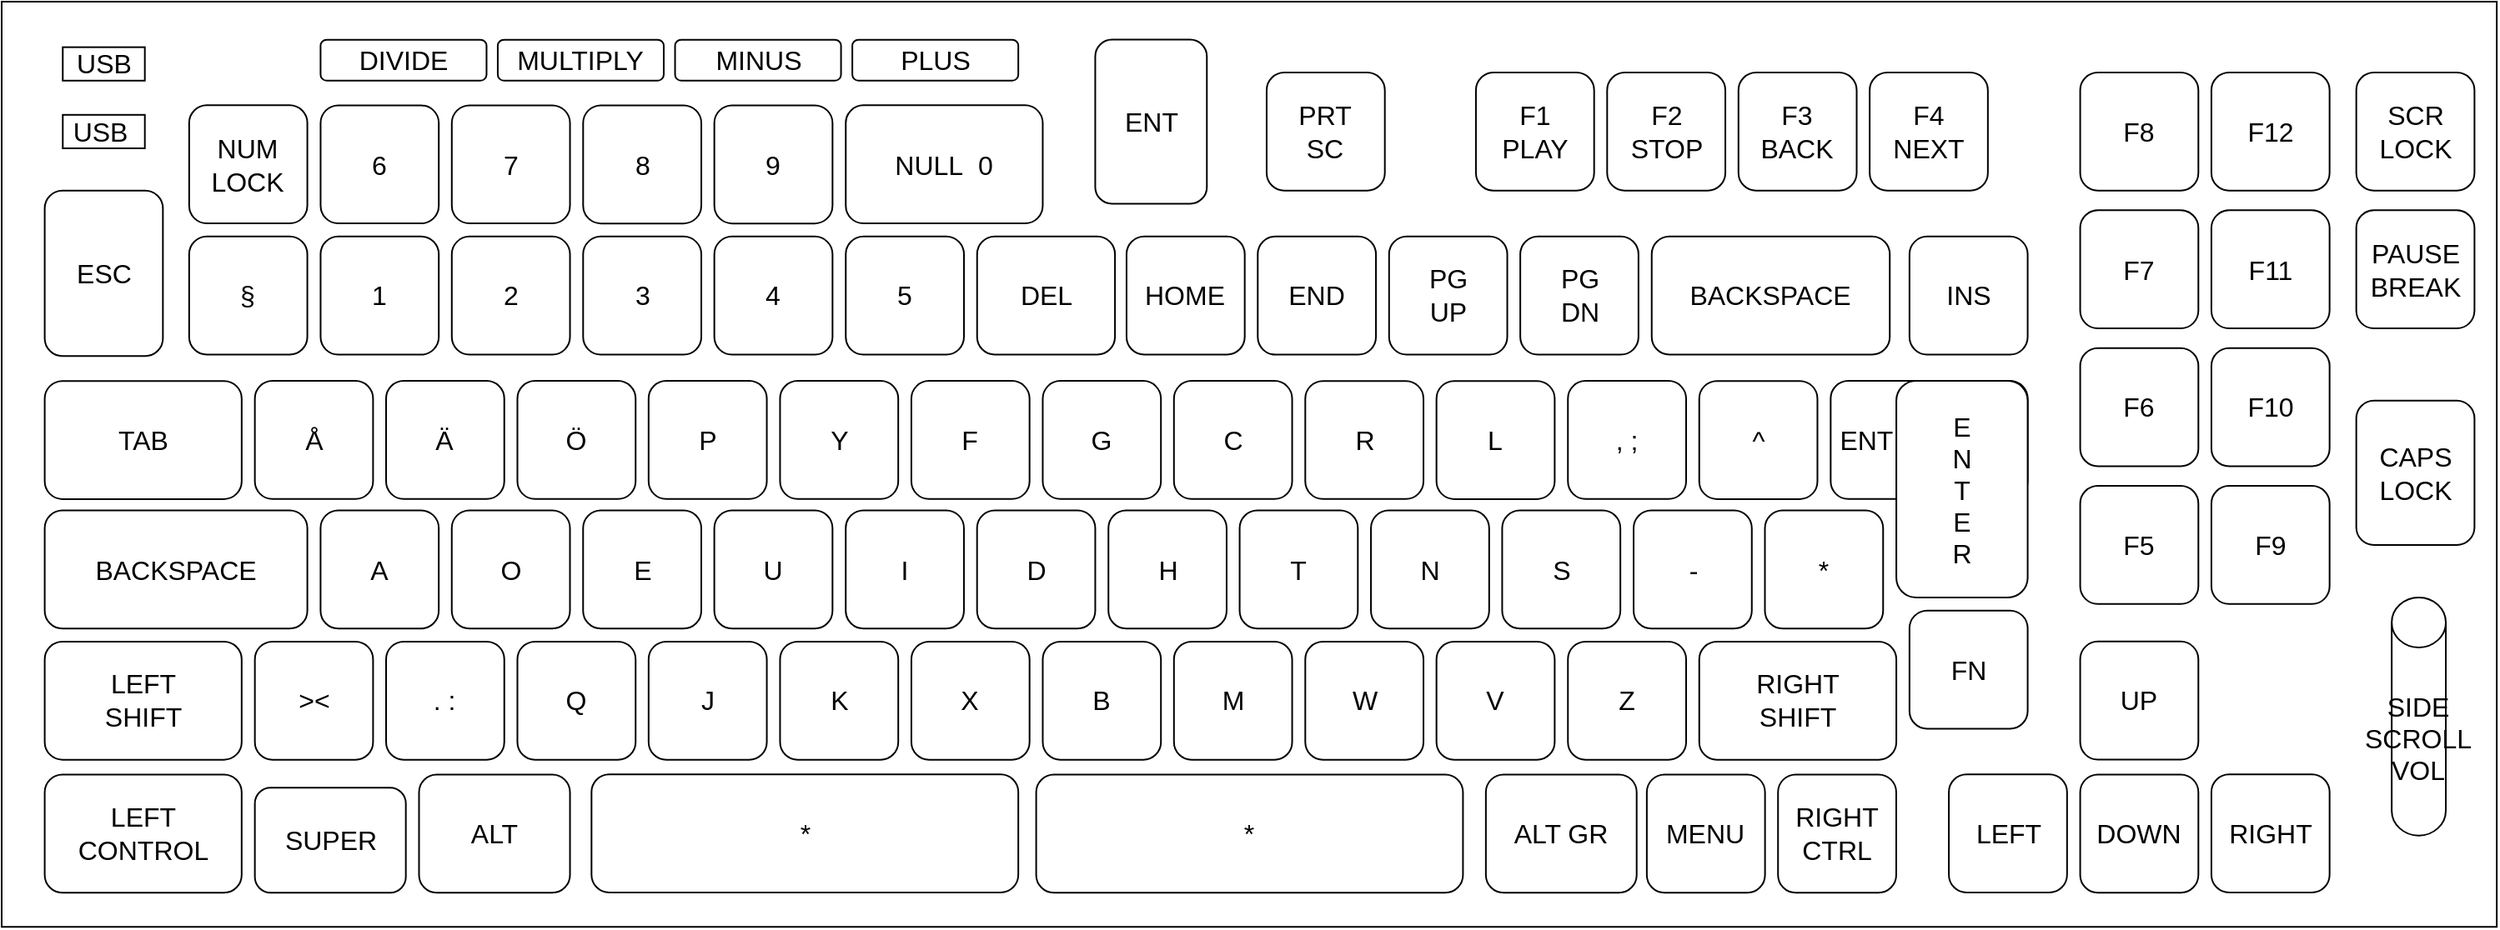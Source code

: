 <mxfile version="21.0.8" type="github">
  <diagram name="Page-1" id="JS-cLpcxclalIU3ONohO">
    <mxGraphModel dx="1603" dy="910" grid="1" gridSize="3.937" guides="1" tooltips="1" connect="1" arrows="1" fold="1" page="1" pageScale="1" pageWidth="3300" pageHeight="2339" math="0" shadow="0">
      <root>
        <mxCell id="0" />
        <mxCell id="1" parent="0" />
        <mxCell id="Pk6OdRl_OsFUWsNNm7xF-214" value="" style="rounded=0;whiteSpace=wrap;html=1;fontSize=16;" vertex="1" parent="1">
          <mxGeometry width="1496.06" height="555.12" as="geometry" />
        </mxCell>
        <mxCell id="Pk6OdRl_OsFUWsNNm7xF-215" value="9" style="rounded=1;whiteSpace=wrap;html=1;fontSize=16;" vertex="1" parent="1">
          <mxGeometry x="427.317" y="62.197" width="70.87" height="70.87" as="geometry" />
        </mxCell>
        <mxCell id="Pk6OdRl_OsFUWsNNm7xF-216" value="8" style="rounded=1;whiteSpace=wrap;html=1;fontSize=16;" vertex="1" parent="1">
          <mxGeometry x="348.644" y="62.194" width="70.87" height="70.87" as="geometry" />
        </mxCell>
        <mxCell id="Pk6OdRl_OsFUWsNNm7xF-217" value="7" style="rounded=1;whiteSpace=wrap;html=1;fontSize=16;" vertex="1" parent="1">
          <mxGeometry x="269.901" y="62.191" width="70.87" height="70.87" as="geometry" />
        </mxCell>
        <mxCell id="Pk6OdRl_OsFUWsNNm7xF-218" value="6" style="rounded=1;whiteSpace=wrap;html=1;fontSize=16;" vertex="1" parent="1">
          <mxGeometry x="191.228" y="62.188" width="70.87" height="70.87" as="geometry" />
        </mxCell>
        <mxCell id="Pk6OdRl_OsFUWsNNm7xF-219" value="4" style="rounded=1;whiteSpace=wrap;html=1;fontSize=16;" vertex="1" parent="1">
          <mxGeometry x="427.314" y="140.934" width="70.87" height="70.87" as="geometry" />
        </mxCell>
        <mxCell id="Pk6OdRl_OsFUWsNNm7xF-220" value="3" style="rounded=1;whiteSpace=wrap;html=1;fontSize=16;" vertex="1" parent="1">
          <mxGeometry x="348.641" y="140.931" width="70.87" height="70.87" as="geometry" />
        </mxCell>
        <mxCell id="Pk6OdRl_OsFUWsNNm7xF-221" value="2" style="rounded=1;whiteSpace=wrap;html=1;fontSize=16;" vertex="1" parent="1">
          <mxGeometry x="269.898" y="140.928" width="70.87" height="70.87" as="geometry" />
        </mxCell>
        <mxCell id="Pk6OdRl_OsFUWsNNm7xF-222" value="1" style="rounded=1;whiteSpace=wrap;html=1;fontSize=16;" vertex="1" parent="1">
          <mxGeometry x="191.225" y="140.925" width="70.87" height="70.87" as="geometry" />
        </mxCell>
        <mxCell id="Pk6OdRl_OsFUWsNNm7xF-223" value="5" style="rounded=1;whiteSpace=wrap;html=1;fontSize=16;" vertex="1" parent="1">
          <mxGeometry x="506.122" y="140.922" width="70.87" height="70.87" as="geometry" />
        </mxCell>
        <mxCell id="Pk6OdRl_OsFUWsNNm7xF-224" value="NULL&amp;nbsp; 0" style="rounded=1;whiteSpace=wrap;html=1;fontSize=16;" vertex="1" parent="1">
          <mxGeometry x="506.12" y="62.18" width="118.11" height="70.86" as="geometry" />
        </mxCell>
        <mxCell id="Pk6OdRl_OsFUWsNNm7xF-225" value="DEL" style="rounded=1;whiteSpace=wrap;html=1;fontSize=16;" vertex="1" parent="1">
          <mxGeometry x="584.87" y="140.9" width="82.67" height="70.87" as="geometry" />
        </mxCell>
        <mxCell id="Pk6OdRl_OsFUWsNNm7xF-226" value="P" style="rounded=1;whiteSpace=wrap;html=1;fontSize=16;" vertex="1" parent="1">
          <mxGeometry x="387.911" y="227.551" width="70.87" height="70.87" as="geometry" />
        </mxCell>
        <mxCell id="Pk6OdRl_OsFUWsNNm7xF-227" value="Ö" style="rounded=1;whiteSpace=wrap;html=1;fontSize=16;" vertex="1" parent="1">
          <mxGeometry x="309.238" y="227.548" width="70.87" height="70.87" as="geometry" />
        </mxCell>
        <mxCell id="Pk6OdRl_OsFUWsNNm7xF-228" value="Ä" style="rounded=1;whiteSpace=wrap;html=1;fontSize=16;" vertex="1" parent="1">
          <mxGeometry x="230.495" y="227.545" width="70.87" height="70.87" as="geometry" />
        </mxCell>
        <mxCell id="Pk6OdRl_OsFUWsNNm7xF-229" value="Å" style="rounded=1;whiteSpace=wrap;html=1;fontSize=16;" vertex="1" parent="1">
          <mxGeometry x="151.822" y="227.542" width="70.87" height="70.87" as="geometry" />
        </mxCell>
        <mxCell id="Pk6OdRl_OsFUWsNNm7xF-230" value="Y" style="rounded=1;whiteSpace=wrap;html=1;fontSize=16;" vertex="1" parent="1">
          <mxGeometry x="466.719" y="227.539" width="70.87" height="70.87" as="geometry" />
        </mxCell>
        <mxCell id="Pk6OdRl_OsFUWsNNm7xF-231" value="F" style="rounded=1;whiteSpace=wrap;html=1;fontSize=16;" vertex="1" parent="1">
          <mxGeometry x="545.456" y="227.556" width="70.87" height="70.87" as="geometry" />
        </mxCell>
        <mxCell id="Pk6OdRl_OsFUWsNNm7xF-232" value="L" style="rounded=1;whiteSpace=wrap;html=1;fontSize=16;" vertex="1" parent="1">
          <mxGeometry x="860.318" y="227.568" width="70.87" height="70.87" as="geometry" />
        </mxCell>
        <mxCell id="Pk6OdRl_OsFUWsNNm7xF-233" value="R" style="rounded=1;whiteSpace=wrap;html=1;fontSize=16;" vertex="1" parent="1">
          <mxGeometry x="781.645" y="227.565" width="70.87" height="70.87" as="geometry" />
        </mxCell>
        <mxCell id="Pk6OdRl_OsFUWsNNm7xF-234" value="C" style="rounded=1;whiteSpace=wrap;html=1;fontSize=16;" vertex="1" parent="1">
          <mxGeometry x="702.902" y="227.562" width="70.87" height="70.87" as="geometry" />
        </mxCell>
        <mxCell id="Pk6OdRl_OsFUWsNNm7xF-235" value="G" style="rounded=1;whiteSpace=wrap;html=1;fontSize=16;" vertex="1" parent="1">
          <mxGeometry x="624.229" y="227.559" width="70.87" height="70.87" as="geometry" />
        </mxCell>
        <mxCell id="Pk6OdRl_OsFUWsNNm7xF-236" value=", ;" style="rounded=1;whiteSpace=wrap;html=1;fontSize=16;" vertex="1" parent="1">
          <mxGeometry x="939.126" y="227.556" width="70.87" height="70.87" as="geometry" />
        </mxCell>
        <mxCell id="Pk6OdRl_OsFUWsNNm7xF-237" value="^" style="rounded=1;whiteSpace=wrap;html=1;fontSize=16;" vertex="1" parent="1">
          <mxGeometry x="1017.863" y="227.573" width="70.87" height="70.87" as="geometry" />
        </mxCell>
        <mxCell id="Pk6OdRl_OsFUWsNNm7xF-238" value="PG&lt;br&gt;DN" style="rounded=1;whiteSpace=wrap;html=1;fontSize=16;" vertex="1" parent="1">
          <mxGeometry x="910.565" y="140.915" width="70.87" height="70.87" as="geometry" />
        </mxCell>
        <mxCell id="Pk6OdRl_OsFUWsNNm7xF-239" value="PG&lt;br&gt;UP" style="rounded=1;whiteSpace=wrap;html=1;fontSize=16;" vertex="1" parent="1">
          <mxGeometry x="831.892" y="140.912" width="70.87" height="70.87" as="geometry" />
        </mxCell>
        <mxCell id="Pk6OdRl_OsFUWsNNm7xF-240" value="END" style="rounded=1;whiteSpace=wrap;html=1;fontSize=16;" vertex="1" parent="1">
          <mxGeometry x="753.149" y="140.909" width="70.87" height="70.87" as="geometry" />
        </mxCell>
        <mxCell id="Pk6OdRl_OsFUWsNNm7xF-241" value="HOME" style="rounded=1;whiteSpace=wrap;html=1;fontSize=16;" vertex="1" parent="1">
          <mxGeometry x="674.476" y="140.906" width="70.87" height="70.87" as="geometry" />
        </mxCell>
        <mxCell id="Pk6OdRl_OsFUWsNNm7xF-242" value="BACKSPACE" style="rounded=1;whiteSpace=wrap;html=1;fontSize=16;" vertex="1" parent="1">
          <mxGeometry x="989.37" y="140.9" width="142.74" height="70.87" as="geometry" />
        </mxCell>
        <mxCell id="Pk6OdRl_OsFUWsNNm7xF-243" value="INS" style="rounded=1;whiteSpace=wrap;html=1;fontSize=16;" vertex="1" parent="1">
          <mxGeometry x="1143.93" y="140.93" width="70.86" height="70.87" as="geometry" />
        </mxCell>
        <mxCell id="Pk6OdRl_OsFUWsNNm7xF-244" value="TAB" style="rounded=1;whiteSpace=wrap;html=1;fontSize=16;" vertex="1" parent="1">
          <mxGeometry x="25.81" y="227.57" width="118.11" height="70.87" as="geometry" />
        </mxCell>
        <mxCell id="Pk6OdRl_OsFUWsNNm7xF-245" value="DIVIDE" style="rounded=1;whiteSpace=wrap;html=1;fontSize=16;" vertex="1" parent="1">
          <mxGeometry x="191.21" y="22.82" width="99.52" height="24.57" as="geometry" />
        </mxCell>
        <mxCell id="Pk6OdRl_OsFUWsNNm7xF-246" value="ENT" style="rounded=1;whiteSpace=wrap;html=1;fontSize=16;" vertex="1" parent="1">
          <mxGeometry x="655.71" y="22.81" width="66.93" height="98.42" as="geometry" />
        </mxCell>
        <mxCell id="Pk6OdRl_OsFUWsNNm7xF-247" value="U" style="rounded=1;whiteSpace=wrap;html=1;fontSize=16;" vertex="1" parent="1">
          <mxGeometry x="427.298" y="305.228" width="70.87" height="70.87" as="geometry" />
        </mxCell>
        <mxCell id="Pk6OdRl_OsFUWsNNm7xF-248" value="E" style="rounded=1;whiteSpace=wrap;html=1;fontSize=16;" vertex="1" parent="1">
          <mxGeometry x="348.625" y="305.225" width="70.87" height="70.87" as="geometry" />
        </mxCell>
        <mxCell id="Pk6OdRl_OsFUWsNNm7xF-249" value="O" style="rounded=1;whiteSpace=wrap;html=1;fontSize=16;" vertex="1" parent="1">
          <mxGeometry x="269.882" y="305.222" width="70.87" height="70.87" as="geometry" />
        </mxCell>
        <mxCell id="Pk6OdRl_OsFUWsNNm7xF-250" value="A" style="rounded=1;whiteSpace=wrap;html=1;fontSize=16;" vertex="1" parent="1">
          <mxGeometry x="191.209" y="305.219" width="70.87" height="70.87" as="geometry" />
        </mxCell>
        <mxCell id="Pk6OdRl_OsFUWsNNm7xF-251" value="I" style="rounded=1;whiteSpace=wrap;html=1;fontSize=16;" vertex="1" parent="1">
          <mxGeometry x="506.106" y="305.216" width="70.87" height="70.87" as="geometry" />
        </mxCell>
        <mxCell id="Pk6OdRl_OsFUWsNNm7xF-252" value="D" style="rounded=1;whiteSpace=wrap;html=1;fontSize=16;" vertex="1" parent="1">
          <mxGeometry x="584.843" y="305.233" width="70.87" height="70.87" as="geometry" />
        </mxCell>
        <mxCell id="Pk6OdRl_OsFUWsNNm7xF-253" value="S" style="rounded=1;whiteSpace=wrap;html=1;fontSize=16;" vertex="1" parent="1">
          <mxGeometry x="899.705" y="305.245" width="70.87" height="70.87" as="geometry" />
        </mxCell>
        <mxCell id="Pk6OdRl_OsFUWsNNm7xF-254" value="N" style="rounded=1;whiteSpace=wrap;html=1;fontSize=16;" vertex="1" parent="1">
          <mxGeometry x="821.032" y="305.242" width="70.87" height="70.87" as="geometry" />
        </mxCell>
        <mxCell id="Pk6OdRl_OsFUWsNNm7xF-255" value="T" style="rounded=1;whiteSpace=wrap;html=1;fontSize=16;" vertex="1" parent="1">
          <mxGeometry x="742.289" y="305.239" width="70.87" height="70.87" as="geometry" />
        </mxCell>
        <mxCell id="Pk6OdRl_OsFUWsNNm7xF-256" value="H" style="rounded=1;whiteSpace=wrap;html=1;fontSize=16;" vertex="1" parent="1">
          <mxGeometry x="663.616" y="305.236" width="70.87" height="70.87" as="geometry" />
        </mxCell>
        <mxCell id="Pk6OdRl_OsFUWsNNm7xF-257" value="-" style="rounded=1;whiteSpace=wrap;html=1;fontSize=16;" vertex="1" parent="1">
          <mxGeometry x="978.513" y="305.233" width="70.87" height="70.87" as="geometry" />
        </mxCell>
        <mxCell id="Pk6OdRl_OsFUWsNNm7xF-258" value="*" style="rounded=1;whiteSpace=wrap;html=1;fontSize=16;" vertex="1" parent="1">
          <mxGeometry x="1057.25" y="305.25" width="70.87" height="70.87" as="geometry" />
        </mxCell>
        <mxCell id="Pk6OdRl_OsFUWsNNm7xF-259" value="BACKSPACE" style="rounded=1;whiteSpace=wrap;html=1;fontSize=16;" vertex="1" parent="1">
          <mxGeometry x="25.81" y="305.25" width="157.48" height="70.83" as="geometry" />
        </mxCell>
        <mxCell id="Pk6OdRl_OsFUWsNNm7xF-260" value="J" style="rounded=1;whiteSpace=wrap;html=1;fontSize=16;" vertex="1" parent="1">
          <mxGeometry x="387.915" y="383.965" width="70.87" height="70.87" as="geometry" />
        </mxCell>
        <mxCell id="Pk6OdRl_OsFUWsNNm7xF-261" value="Q" style="rounded=1;whiteSpace=wrap;html=1;fontSize=16;" vertex="1" parent="1">
          <mxGeometry x="309.242" y="383.962" width="70.87" height="70.87" as="geometry" />
        </mxCell>
        <mxCell id="Pk6OdRl_OsFUWsNNm7xF-262" value=". :" style="rounded=1;whiteSpace=wrap;html=1;fontSize=16;" vertex="1" parent="1">
          <mxGeometry x="230.499" y="383.959" width="70.87" height="70.87" as="geometry" />
        </mxCell>
        <mxCell id="Pk6OdRl_OsFUWsNNm7xF-263" value="&amp;gt;&amp;lt;" style="rounded=1;whiteSpace=wrap;html=1;fontSize=16;" vertex="1" parent="1">
          <mxGeometry x="151.826" y="383.956" width="70.87" height="70.87" as="geometry" />
        </mxCell>
        <mxCell id="Pk6OdRl_OsFUWsNNm7xF-264" value="K" style="rounded=1;whiteSpace=wrap;html=1;fontSize=16;" vertex="1" parent="1">
          <mxGeometry x="466.723" y="383.953" width="70.87" height="70.87" as="geometry" />
        </mxCell>
        <mxCell id="Pk6OdRl_OsFUWsNNm7xF-265" value="X" style="rounded=1;whiteSpace=wrap;html=1;fontSize=16;" vertex="1" parent="1">
          <mxGeometry x="545.46" y="383.97" width="70.87" height="70.87" as="geometry" />
        </mxCell>
        <mxCell id="Pk6OdRl_OsFUWsNNm7xF-266" value="V" style="rounded=1;whiteSpace=wrap;html=1;fontSize=16;" vertex="1" parent="1">
          <mxGeometry x="860.322" y="383.982" width="70.87" height="70.87" as="geometry" />
        </mxCell>
        <mxCell id="Pk6OdRl_OsFUWsNNm7xF-267" value="W" style="rounded=1;whiteSpace=wrap;html=1;fontSize=16;" vertex="1" parent="1">
          <mxGeometry x="781.649" y="383.979" width="70.87" height="70.87" as="geometry" />
        </mxCell>
        <mxCell id="Pk6OdRl_OsFUWsNNm7xF-268" value="M" style="rounded=1;whiteSpace=wrap;html=1;fontSize=16;" vertex="1" parent="1">
          <mxGeometry x="702.906" y="383.976" width="70.87" height="70.87" as="geometry" />
        </mxCell>
        <mxCell id="Pk6OdRl_OsFUWsNNm7xF-269" value="B" style="rounded=1;whiteSpace=wrap;html=1;fontSize=16;" vertex="1" parent="1">
          <mxGeometry x="624.233" y="383.973" width="70.87" height="70.87" as="geometry" />
        </mxCell>
        <mxCell id="Pk6OdRl_OsFUWsNNm7xF-270" value="Z" style="rounded=1;whiteSpace=wrap;html=1;fontSize=16;" vertex="1" parent="1">
          <mxGeometry x="939.13" y="383.97" width="70.87" height="70.87" as="geometry" />
        </mxCell>
        <mxCell id="Pk6OdRl_OsFUWsNNm7xF-271" value="RIGHT&lt;br&gt;SHIFT" style="rounded=1;whiteSpace=wrap;html=1;fontSize=16;" vertex="1" parent="1">
          <mxGeometry x="1017.87" y="383.99" width="118.17" height="70.87" as="geometry" />
        </mxCell>
        <mxCell id="Pk6OdRl_OsFUWsNNm7xF-272" value="LEFT&lt;br&gt;SHIFT" style="rounded=1;whiteSpace=wrap;html=1;fontSize=16;" vertex="1" parent="1">
          <mxGeometry x="25.81" y="383.99" width="118.1" height="70.83" as="geometry" />
        </mxCell>
        <mxCell id="Pk6OdRl_OsFUWsNNm7xF-273" value="MULTIPLY" style="rounded=1;whiteSpace=wrap;html=1;fontSize=16;" vertex="1" parent="1">
          <mxGeometry x="297.467" y="22.817" width="99.52" height="24.57" as="geometry" />
        </mxCell>
        <mxCell id="Pk6OdRl_OsFUWsNNm7xF-274" value="MINUS" style="rounded=1;whiteSpace=wrap;html=1;fontSize=16;" vertex="1" parent="1">
          <mxGeometry x="403.764" y="22.814" width="99.52" height="24.57" as="geometry" />
        </mxCell>
        <mxCell id="Pk6OdRl_OsFUWsNNm7xF-275" value="PLUS" style="rounded=1;whiteSpace=wrap;html=1;fontSize=16;" vertex="1" parent="1">
          <mxGeometry x="510.061" y="22.821" width="99.52" height="24.57" as="geometry" />
        </mxCell>
        <mxCell id="Pk6OdRl_OsFUWsNNm7xF-276" value="ENT&amp;nbsp; &amp;nbsp; &amp;nbsp; &amp;nbsp; &amp;nbsp; &amp;nbsp; &amp;nbsp; &amp;nbsp; &amp;nbsp;" style="rounded=1;whiteSpace=wrap;html=1;fontSize=16;" vertex="1" parent="1">
          <mxGeometry x="1096.67" y="227.54" width="118.12" height="70.87" as="geometry" />
        </mxCell>
        <mxCell id="Pk6OdRl_OsFUWsNNm7xF-277" value="E&lt;br&gt;N&lt;br&gt;T&lt;br&gt;E&lt;br&gt;R" style="rounded=1;whiteSpace=wrap;html=1;fontSize=16;" vertex="1" parent="1">
          <mxGeometry x="1136.04" y="227.54" width="78.75" height="129.92" as="geometry" />
        </mxCell>
        <mxCell id="Pk6OdRl_OsFUWsNNm7xF-278" value="LEFT&lt;br&gt;CONTROL" style="rounded=1;whiteSpace=wrap;html=1;fontSize=16;" vertex="1" parent="1">
          <mxGeometry x="25.807" y="463.757" width="118.1" height="70.83" as="geometry" />
        </mxCell>
        <mxCell id="Pk6OdRl_OsFUWsNNm7xF-279" value="SUPER" style="rounded=1;whiteSpace=wrap;html=1;fontSize=16;" vertex="1" parent="1">
          <mxGeometry x="151.82" y="471.63" width="90.52" height="62.99" as="geometry" />
        </mxCell>
        <mxCell id="Pk6OdRl_OsFUWsNNm7xF-280" value="ALT" style="rounded=1;whiteSpace=wrap;html=1;fontSize=16;" vertex="1" parent="1">
          <mxGeometry x="250.25" y="463.76" width="90.52" height="70.83" as="geometry" />
        </mxCell>
        <mxCell id="Pk6OdRl_OsFUWsNNm7xF-281" value="PRT&lt;br&gt;SC" style="rounded=1;whiteSpace=wrap;html=1;fontSize=16;" vertex="1" parent="1">
          <mxGeometry x="758.486" y="42.506" width="70.87" height="70.87" as="geometry" />
        </mxCell>
        <mxCell id="Pk6OdRl_OsFUWsNNm7xF-282" value="F4&lt;br&gt;NEXT" style="rounded=1;whiteSpace=wrap;html=1;fontSize=16;" vertex="1" parent="1">
          <mxGeometry x="1120.061" y="42.511" width="70.87" height="70.87" as="geometry" />
        </mxCell>
        <mxCell id="Pk6OdRl_OsFUWsNNm7xF-283" value="F3&lt;br&gt;BACK" style="rounded=1;whiteSpace=wrap;html=1;fontSize=16;" vertex="1" parent="1">
          <mxGeometry x="1041.388" y="42.508" width="70.87" height="70.87" as="geometry" />
        </mxCell>
        <mxCell id="Pk6OdRl_OsFUWsNNm7xF-284" value="F2&lt;br&gt;STOP" style="rounded=1;whiteSpace=wrap;html=1;fontSize=16;" vertex="1" parent="1">
          <mxGeometry x="962.645" y="42.505" width="70.87" height="70.87" as="geometry" />
        </mxCell>
        <mxCell id="Pk6OdRl_OsFUWsNNm7xF-285" value="F1&lt;br&gt;PLAY" style="rounded=1;whiteSpace=wrap;html=1;fontSize=16;" vertex="1" parent="1">
          <mxGeometry x="883.972" y="42.502" width="70.87" height="70.87" as="geometry" />
        </mxCell>
        <mxCell id="Pk6OdRl_OsFUWsNNm7xF-286" value="F12" style="rounded=1;whiteSpace=wrap;html=1;fontSize=16;" vertex="1" parent="1">
          <mxGeometry x="1324.952" y="42.492" width="70.87" height="70.87" as="geometry" />
        </mxCell>
        <mxCell id="Pk6OdRl_OsFUWsNNm7xF-287" value="F8" style="rounded=1;whiteSpace=wrap;html=1;fontSize=16;" vertex="1" parent="1">
          <mxGeometry x="1246.279" y="42.489" width="70.87" height="70.87" as="geometry" />
        </mxCell>
        <mxCell id="Pk6OdRl_OsFUWsNNm7xF-288" value="F11" style="rounded=1;whiteSpace=wrap;html=1;fontSize=16;" vertex="1" parent="1">
          <mxGeometry x="1324.949" y="125.179" width="70.87" height="70.87" as="geometry" />
        </mxCell>
        <mxCell id="Pk6OdRl_OsFUWsNNm7xF-289" value="F7" style="rounded=1;whiteSpace=wrap;html=1;fontSize=16;" vertex="1" parent="1">
          <mxGeometry x="1246.276" y="125.176" width="70.87" height="70.87" as="geometry" />
        </mxCell>
        <mxCell id="Pk6OdRl_OsFUWsNNm7xF-290" value="F10" style="rounded=1;whiteSpace=wrap;html=1;fontSize=16;" vertex="1" parent="1">
          <mxGeometry x="1324.958" y="207.858" width="70.87" height="70.87" as="geometry" />
        </mxCell>
        <mxCell id="Pk6OdRl_OsFUWsNNm7xF-291" value="F6" style="rounded=1;whiteSpace=wrap;html=1;fontSize=16;" vertex="1" parent="1">
          <mxGeometry x="1246.285" y="207.855" width="70.87" height="70.87" as="geometry" />
        </mxCell>
        <mxCell id="Pk6OdRl_OsFUWsNNm7xF-292" value="F9" style="rounded=1;whiteSpace=wrap;html=1;fontSize=16;" vertex="1" parent="1">
          <mxGeometry x="1324.955" y="290.545" width="70.87" height="70.87" as="geometry" />
        </mxCell>
        <mxCell id="Pk6OdRl_OsFUWsNNm7xF-293" value="F5" style="rounded=1;whiteSpace=wrap;html=1;fontSize=16;" vertex="1" parent="1">
          <mxGeometry x="1246.282" y="290.542" width="70.87" height="70.87" as="geometry" />
        </mxCell>
        <mxCell id="Pk6OdRl_OsFUWsNNm7xF-294" value="*" style="rounded=1;whiteSpace=wrap;html=1;fontSize=16;" vertex="1" parent="1">
          <mxGeometry x="353.67" y="463.65" width="255.91" height="70.87" as="geometry" />
        </mxCell>
        <mxCell id="Pk6OdRl_OsFUWsNNm7xF-295" value="RIGHT&lt;br&gt;CTRL" style="rounded=1;whiteSpace=wrap;html=1;fontSize=16;" vertex="1" parent="1">
          <mxGeometry x="1065.109" y="463.719" width="70.87" height="70.87" as="geometry" />
        </mxCell>
        <mxCell id="Pk6OdRl_OsFUWsNNm7xF-296" value="MENU" style="rounded=1;whiteSpace=wrap;html=1;fontSize=16;" vertex="1" parent="1">
          <mxGeometry x="986.436" y="463.716" width="70.87" height="70.87" as="geometry" />
        </mxCell>
        <mxCell id="Pk6OdRl_OsFUWsNNm7xF-297" value="ALT GR" style="rounded=1;whiteSpace=wrap;html=1;fontSize=16;" vertex="1" parent="1">
          <mxGeometry x="889.93" y="463.71" width="90.42" height="70.87" as="geometry" />
        </mxCell>
        <mxCell id="Pk6OdRl_OsFUWsNNm7xF-298" value="FN" style="rounded=1;whiteSpace=wrap;html=1;fontSize=16;" vertex="1" parent="1">
          <mxGeometry x="1143.93" y="365.33" width="70.86" height="70.87" as="geometry" />
        </mxCell>
        <mxCell id="Pk6OdRl_OsFUWsNNm7xF-299" value="NUM&lt;br&gt;LOCK" style="rounded=1;whiteSpace=wrap;html=1;fontSize=16;" vertex="1" parent="1">
          <mxGeometry x="112.415" y="62.165" width="70.87" height="70.87" as="geometry" />
        </mxCell>
        <mxCell id="Pk6OdRl_OsFUWsNNm7xF-300" value="§" style="rounded=1;whiteSpace=wrap;html=1;fontSize=16;" vertex="1" parent="1">
          <mxGeometry x="112.412" y="140.902" width="70.87" height="70.87" as="geometry" />
        </mxCell>
        <mxCell id="Pk6OdRl_OsFUWsNNm7xF-301" value="ESC" style="rounded=1;whiteSpace=wrap;html=1;fontSize=16;" vertex="1" parent="1">
          <mxGeometry x="25.81" y="113.36" width="70.87" height="99.24" as="geometry" />
        </mxCell>
        <mxCell id="Pk6OdRl_OsFUWsNNm7xF-302" value="DOWN" style="rounded=1;whiteSpace=wrap;html=1;fontSize=16;" vertex="1" parent="1">
          <mxGeometry x="1246.279" y="463.709" width="70.87" height="70.87" as="geometry" />
        </mxCell>
        <mxCell id="Pk6OdRl_OsFUWsNNm7xF-303" value="UP" style="rounded=1;whiteSpace=wrap;html=1;fontSize=16;" vertex="1" parent="1">
          <mxGeometry x="1246.276" y="383.936" width="70.87" height="70.87" as="geometry" />
        </mxCell>
        <mxCell id="Pk6OdRl_OsFUWsNNm7xF-304" value="RIGHT" style="rounded=1;whiteSpace=wrap;html=1;fontSize=16;" vertex="1" parent="1">
          <mxGeometry x="1324.953" y="463.653" width="70.87" height="70.87" as="geometry" />
        </mxCell>
        <mxCell id="Pk6OdRl_OsFUWsNNm7xF-305" value="LEFT" style="rounded=1;whiteSpace=wrap;html=1;fontSize=16;" vertex="1" parent="1">
          <mxGeometry x="1167.54" y="463.65" width="70.87" height="70.87" as="geometry" />
        </mxCell>
        <mxCell id="Pk6OdRl_OsFUWsNNm7xF-306" value="SCR&lt;br&gt;LOCK" style="rounded=1;whiteSpace=wrap;html=1;fontSize=16;" vertex="1" parent="1">
          <mxGeometry x="1411.829" y="42.509" width="70.87" height="70.87" as="geometry" />
        </mxCell>
        <mxCell id="Pk6OdRl_OsFUWsNNm7xF-307" value="CAPS&lt;br&gt;LOCK" style="rounded=1;whiteSpace=wrap;html=1;fontSize=16;" vertex="1" parent="1">
          <mxGeometry x="1411.83" y="239.35" width="70.87" height="86.62" as="geometry" />
        </mxCell>
        <mxCell id="Pk6OdRl_OsFUWsNNm7xF-308" value="PAUSE&lt;br&gt;BREAK" style="rounded=1;whiteSpace=wrap;html=1;fontSize=16;" vertex="1" parent="1">
          <mxGeometry x="1411.832" y="125.172" width="70.87" height="70.87" as="geometry" />
        </mxCell>
        <mxCell id="Pk6OdRl_OsFUWsNNm7xF-309" value="USB" style="rounded=0;whiteSpace=wrap;html=1;fontSize=16;" vertex="1" parent="1">
          <mxGeometry x="36.637" y="27.317" width="49.212" height="20.079" as="geometry" />
        </mxCell>
        <mxCell id="Pk6OdRl_OsFUWsNNm7xF-310" value="USB&amp;nbsp;" style="rounded=0;whiteSpace=wrap;html=1;fontSize=16;" vertex="1" parent="1">
          <mxGeometry x="36.644" y="67.904" width="49.212" height="20.079" as="geometry" />
        </mxCell>
        <mxCell id="Pk6OdRl_OsFUWsNNm7xF-312" value="*" style="rounded=1;whiteSpace=wrap;html=1;fontSize=16;" vertex="1" parent="1">
          <mxGeometry x="620.297" y="463.757" width="255.91" height="70.87" as="geometry" />
        </mxCell>
        <mxCell id="Pk6OdRl_OsFUWsNNm7xF-313" value="&lt;div style=&quot;&quot;&gt;&lt;span style=&quot;background-color: initial;&quot;&gt;SIDE&lt;/span&gt;&lt;/div&gt;&lt;div style=&quot;&quot;&gt;&lt;span style=&quot;background-color: initial;&quot;&gt;SCROLL&lt;/span&gt;&lt;/div&gt;&lt;div style=&quot;&quot;&gt;&lt;span style=&quot;background-color: initial;&quot;&gt;VOL&lt;/span&gt;&lt;/div&gt;" style="shape=cylinder3;whiteSpace=wrap;html=1;boundedLbl=1;backgroundOutline=1;size=15;fontSize=16;rotation=0;align=center;" vertex="1" parent="1">
          <mxGeometry x="1433.07" y="357.46" width="32.44" height="142.87" as="geometry" />
        </mxCell>
      </root>
    </mxGraphModel>
  </diagram>
</mxfile>

